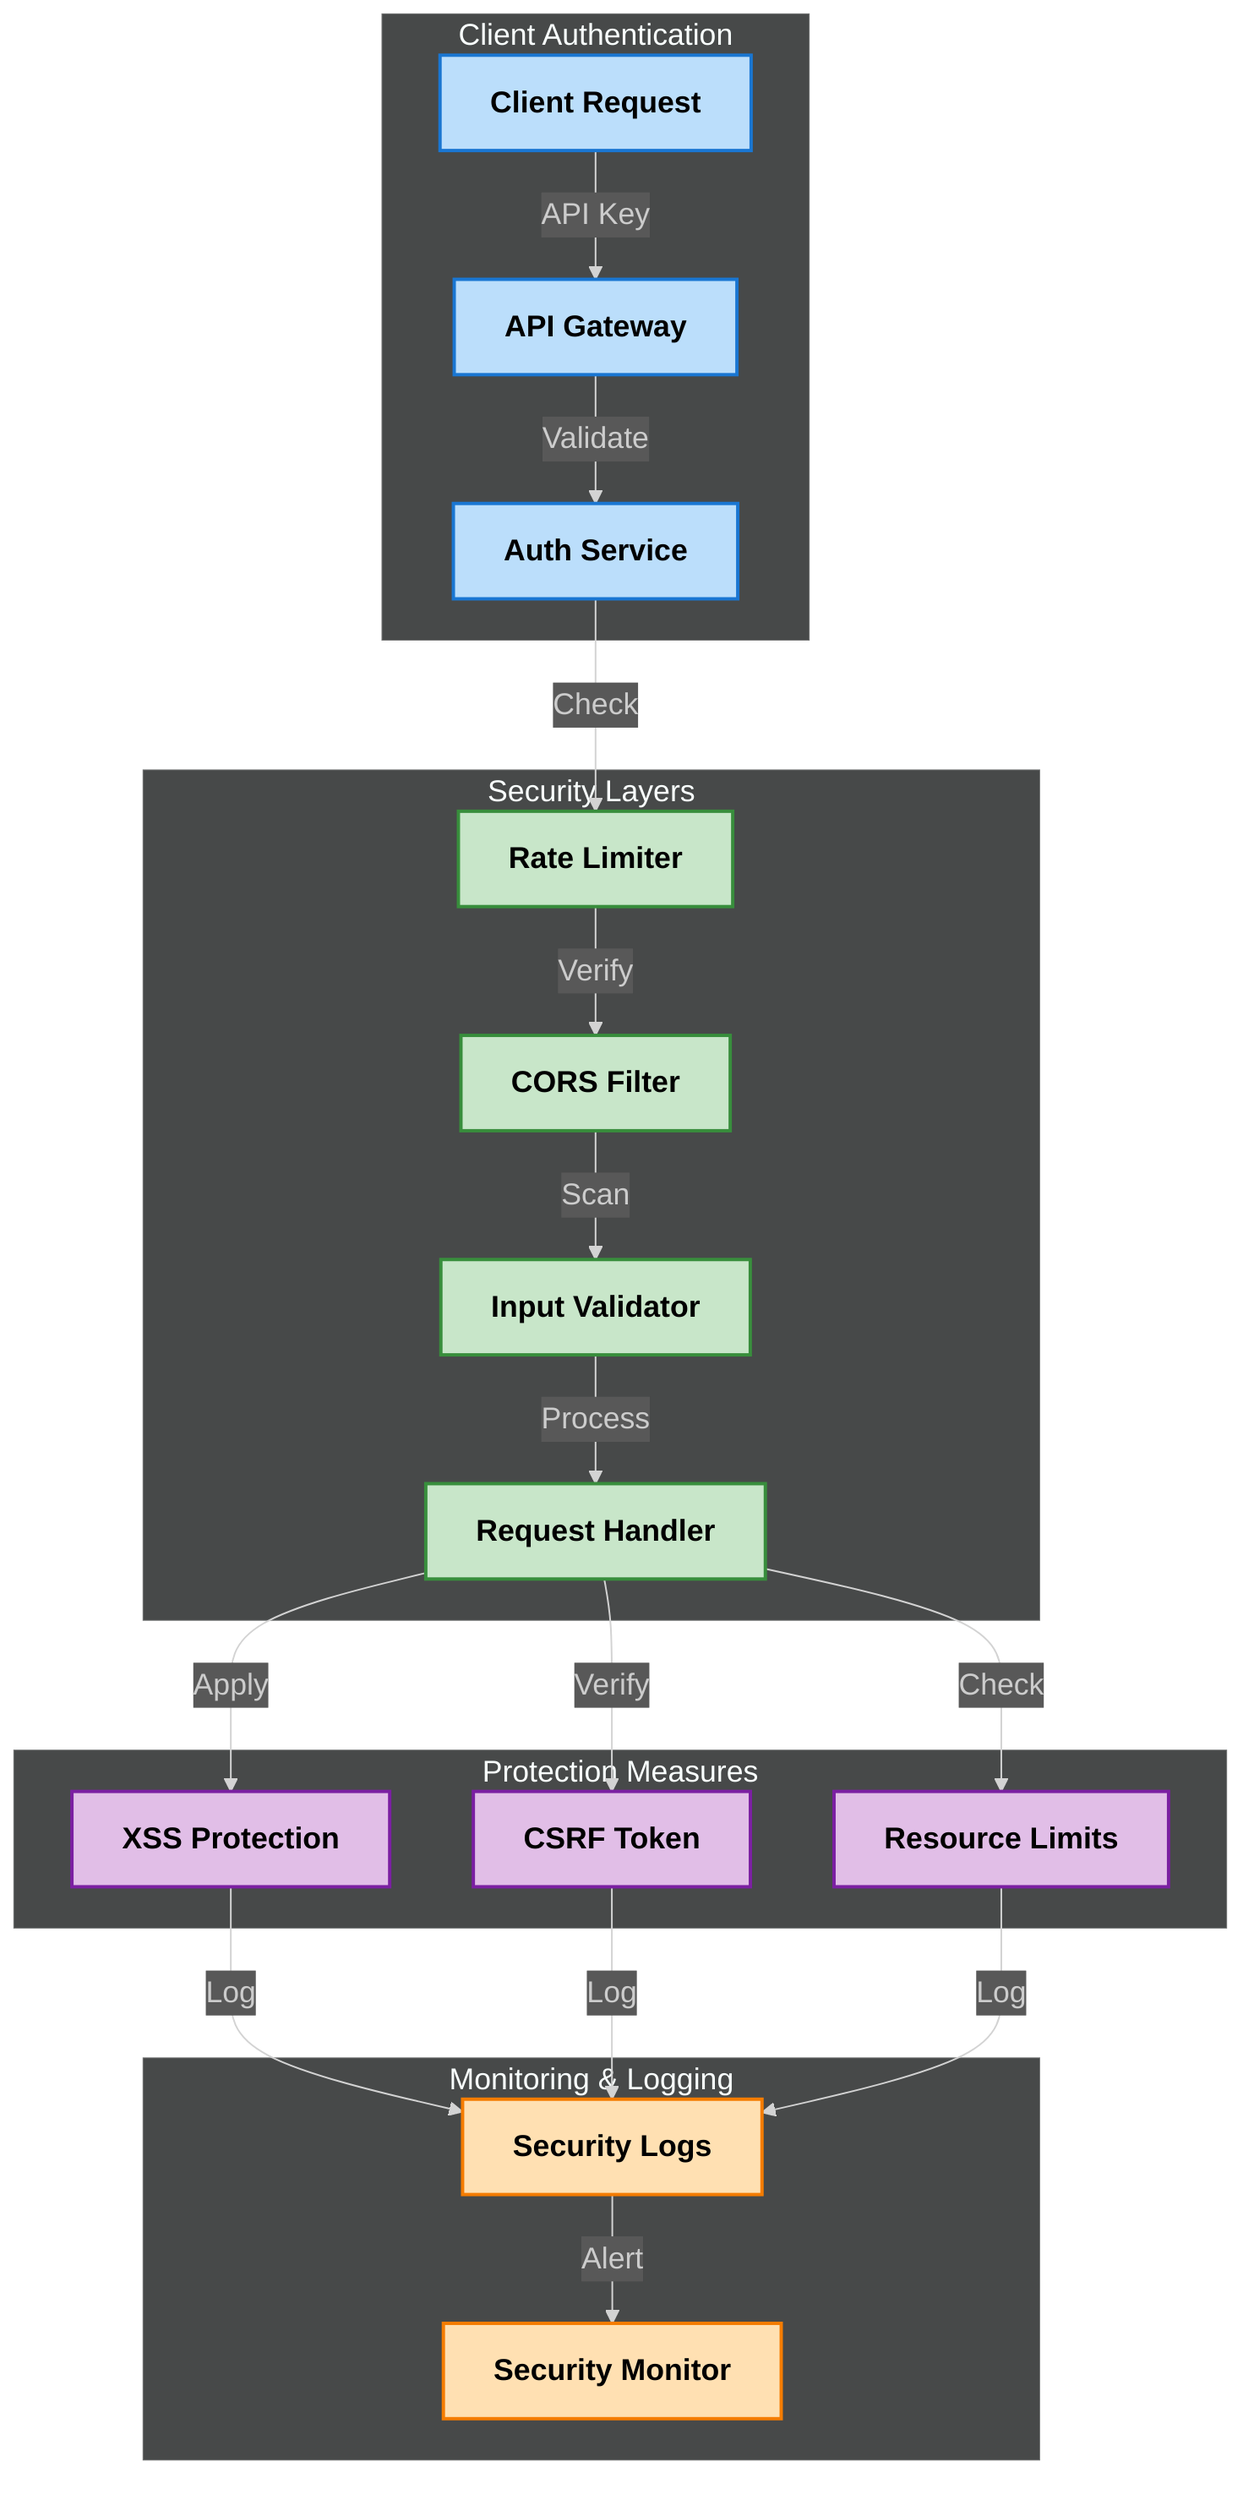 %%{init: {'theme': 'dark', 'themeVariables': { 'fontFamily': 'arial', 'fontSize': '18px', 'fontWeight': 'bold'}}}%%
graph TD
    subgraph "Client Authentication"
        style A fill:#bbdefb,stroke:#1976d2,stroke-width:2px,color:#000000,font-weight:bold
        style B fill:#bbdefb,stroke:#1976d2,stroke-width:2px,color:#000000,font-weight:bold
        style C fill:#bbdefb,stroke:#1976d2,stroke-width:2px,color:#000000,font-weight:bold
        A[Client Request] -->|"API Key"| B[API Gateway]
        B -->|"Validate"| C[Auth Service]
    end

    subgraph "Security Layers"
        style D fill:#c8e6c9,stroke:#388e3c,stroke-width:2px,color:#000000,font-weight:bold
        style E fill:#c8e6c9,stroke:#388e3c,stroke-width:2px,color:#000000,font-weight:bold
        style F fill:#c8e6c9,stroke:#388e3c,stroke-width:2px,color:#000000,font-weight:bold
        style G fill:#c8e6c9,stroke:#388e3c,stroke-width:2px,color:#000000,font-weight:bold
        C -->|"Check"| D[Rate Limiter]
        D -->|"Verify"| E[CORS Filter]
        E -->|"Scan"| F[Input Validator]
        F -->|"Process"| G[Request Handler]
    end

    subgraph "Protection Measures"
        style H fill:#e1bee7,stroke:#7b1fa2,stroke-width:2px,color:#000000,font-weight:bold
        style I fill:#e1bee7,stroke:#7b1fa2,stroke-width:2px,color:#000000,font-weight:bold
        style J fill:#e1bee7,stroke:#7b1fa2,stroke-width:2px,color:#000000,font-weight:bold
        G -->|"Apply"| H[XSS Protection]
        G -->|"Verify"| I[CSRF Token]
        G -->|"Check"| J[Resource Limits]
    end

    subgraph "Monitoring & Logging"
        style K fill:#ffe0b2,stroke:#f57c00,stroke-width:2px,color:#000000,font-weight:bold
        style L fill:#ffe0b2,stroke:#f57c00,stroke-width:2px,color:#000000,font-weight:bold
        H & I & J -->|"Log"| K[Security Logs]
        K -->|"Alert"| L[Security Monitor]
    end